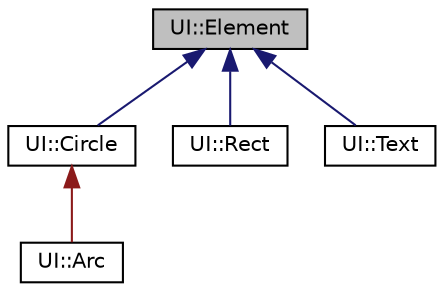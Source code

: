 digraph "UI::Element"
{
  edge [fontname="Helvetica",fontsize="10",labelfontname="Helvetica",labelfontsize="10"];
  node [fontname="Helvetica",fontsize="10",shape=record];
  Node0 [label="UI::Element",height=0.2,width=0.4,color="black", fillcolor="grey75", style="filled", fontcolor="black"];
  Node0 -> Node1 [dir="back",color="midnightblue",fontsize="10",style="solid"];
  Node1 [label="UI::Circle",height=0.2,width=0.4,color="black", fillcolor="white", style="filled",URL="$classUI_1_1Circle.html"];
  Node1 -> Node2 [dir="back",color="firebrick4",fontsize="10",style="solid"];
  Node2 [label="UI::Arc",height=0.2,width=0.4,color="black", fillcolor="white", style="filled",URL="$classUI_1_1Arc.html"];
  Node0 -> Node3 [dir="back",color="midnightblue",fontsize="10",style="solid"];
  Node3 [label="UI::Rect",height=0.2,width=0.4,color="black", fillcolor="white", style="filled",URL="$classUI_1_1Rect.html"];
  Node0 -> Node4 [dir="back",color="midnightblue",fontsize="10",style="solid"];
  Node4 [label="UI::Text",height=0.2,width=0.4,color="black", fillcolor="white", style="filled",URL="$classUI_1_1Text.html"];
}
